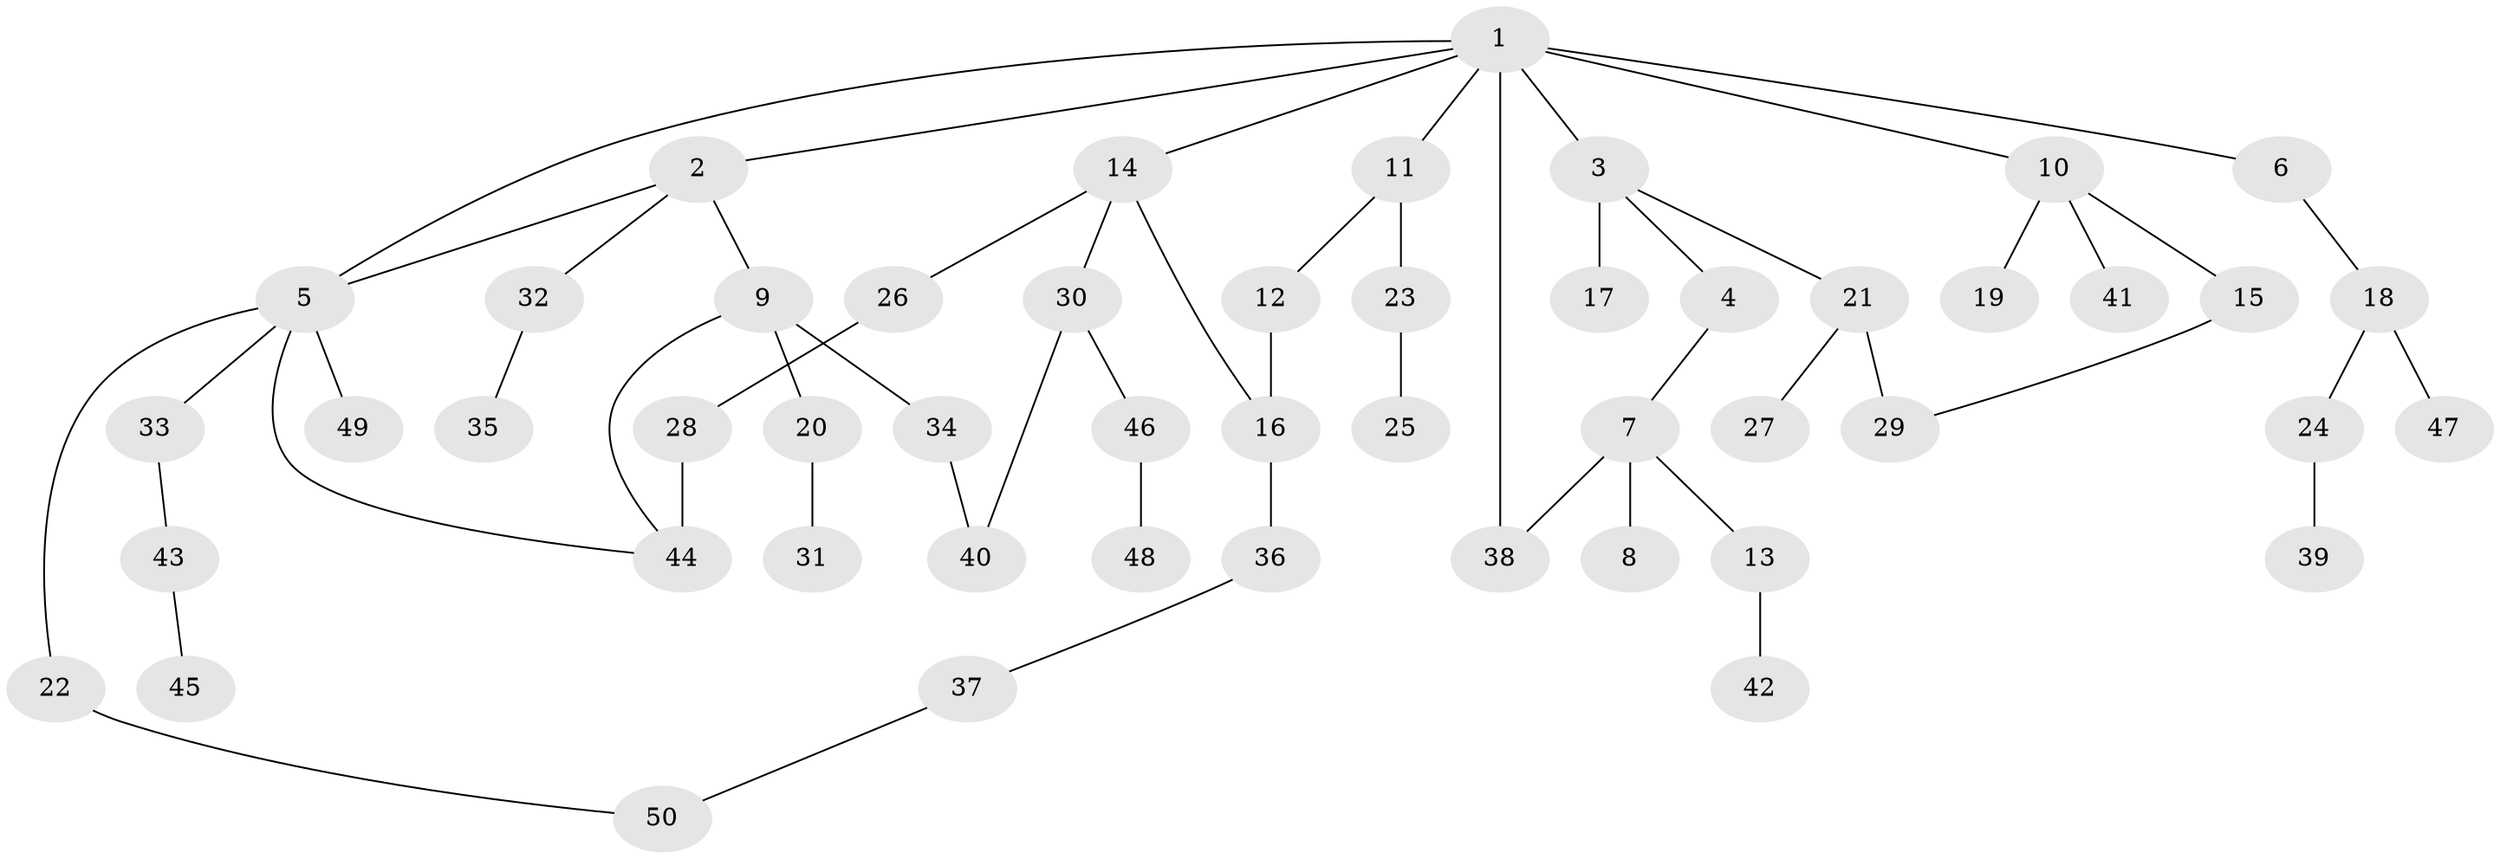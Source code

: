 // original degree distribution, {8: 0.01020408163265306, 4: 0.061224489795918366, 6: 0.02040816326530612, 3: 0.15306122448979592, 2: 0.3163265306122449, 5: 0.04081632653061224, 1: 0.3979591836734694}
// Generated by graph-tools (version 1.1) at 2025/49/03/04/25 22:49:00]
// undirected, 50 vertices, 57 edges
graph export_dot {
  node [color=gray90,style=filled];
  1;
  2;
  3;
  4;
  5;
  6;
  7;
  8;
  9;
  10;
  11;
  12;
  13;
  14;
  15;
  16;
  17;
  18;
  19;
  20;
  21;
  22;
  23;
  24;
  25;
  26;
  27;
  28;
  29;
  30;
  31;
  32;
  33;
  34;
  35;
  36;
  37;
  38;
  39;
  40;
  41;
  42;
  43;
  44;
  45;
  46;
  47;
  48;
  49;
  50;
  1 -- 2 [weight=1.0];
  1 -- 3 [weight=2.0];
  1 -- 5 [weight=1.0];
  1 -- 6 [weight=1.0];
  1 -- 10 [weight=1.0];
  1 -- 11 [weight=1.0];
  1 -- 14 [weight=1.0];
  1 -- 38 [weight=1.0];
  2 -- 5 [weight=1.0];
  2 -- 9 [weight=1.0];
  2 -- 32 [weight=1.0];
  3 -- 4 [weight=1.0];
  3 -- 17 [weight=1.0];
  3 -- 21 [weight=1.0];
  4 -- 7 [weight=1.0];
  5 -- 22 [weight=1.0];
  5 -- 33 [weight=1.0];
  5 -- 44 [weight=1.0];
  5 -- 49 [weight=1.0];
  6 -- 18 [weight=1.0];
  7 -- 8 [weight=1.0];
  7 -- 13 [weight=1.0];
  7 -- 38 [weight=1.0];
  9 -- 20 [weight=1.0];
  9 -- 34 [weight=1.0];
  9 -- 44 [weight=1.0];
  10 -- 15 [weight=1.0];
  10 -- 19 [weight=1.0];
  10 -- 41 [weight=1.0];
  11 -- 12 [weight=1.0];
  11 -- 23 [weight=1.0];
  12 -- 16 [weight=1.0];
  13 -- 42 [weight=1.0];
  14 -- 16 [weight=1.0];
  14 -- 26 [weight=1.0];
  14 -- 30 [weight=1.0];
  15 -- 29 [weight=1.0];
  16 -- 36 [weight=1.0];
  18 -- 24 [weight=1.0];
  18 -- 47 [weight=1.0];
  20 -- 31 [weight=1.0];
  21 -- 27 [weight=1.0];
  21 -- 29 [weight=3.0];
  22 -- 50 [weight=1.0];
  23 -- 25 [weight=2.0];
  24 -- 39 [weight=1.0];
  26 -- 28 [weight=1.0];
  28 -- 44 [weight=3.0];
  30 -- 40 [weight=1.0];
  30 -- 46 [weight=1.0];
  32 -- 35 [weight=1.0];
  33 -- 43 [weight=1.0];
  34 -- 40 [weight=1.0];
  36 -- 37 [weight=1.0];
  37 -- 50 [weight=1.0];
  43 -- 45 [weight=1.0];
  46 -- 48 [weight=2.0];
}

